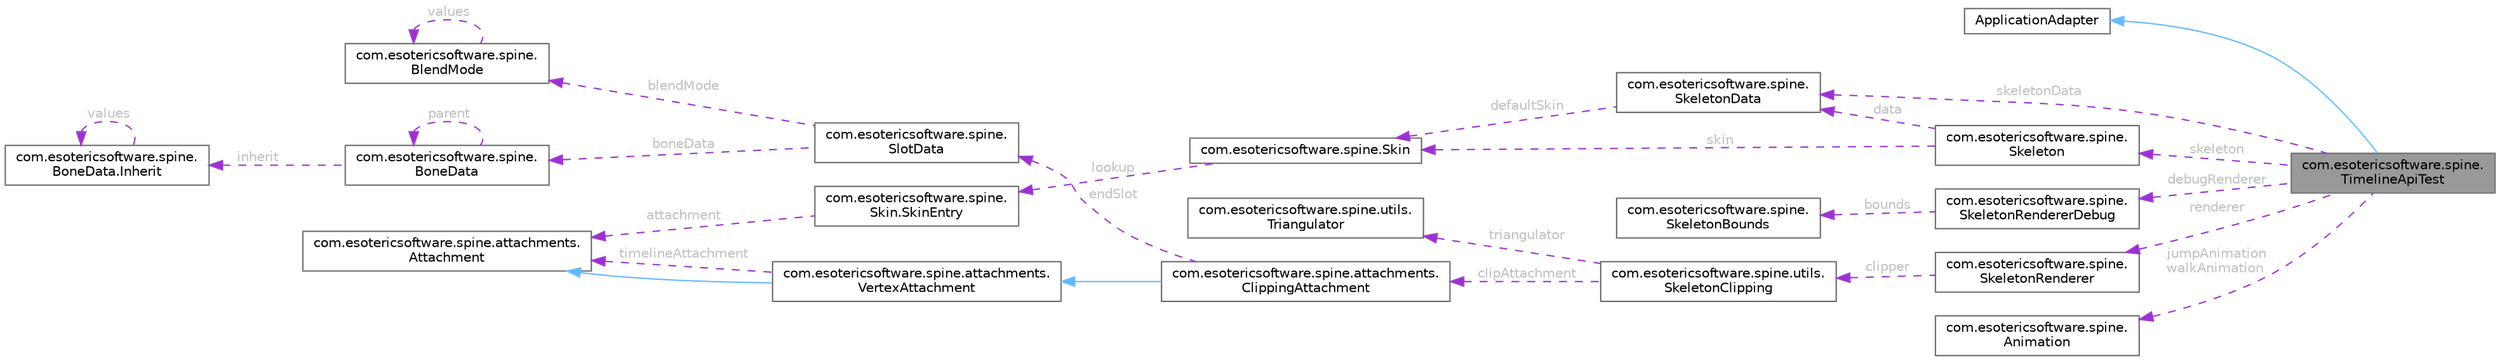 digraph "com.esotericsoftware.spine.TimelineApiTest"
{
 // LATEX_PDF_SIZE
  bgcolor="transparent";
  edge [fontname=Helvetica,fontsize=10,labelfontname=Helvetica,labelfontsize=10];
  node [fontname=Helvetica,fontsize=10,shape=box,height=0.2,width=0.4];
  rankdir="LR";
  Node1 [id="Node000001",label="com.esotericsoftware.spine.\lTimelineApiTest",height=0.2,width=0.4,color="gray40", fillcolor="grey60", style="filled", fontcolor="black",tooltip=" "];
  Node2 -> Node1 [id="edge26_Node000001_Node000002",dir="back",color="steelblue1",style="solid",tooltip=" "];
  Node2 [id="Node000002",label="ApplicationAdapter",height=0.2,width=0.4,color="gray40", fillcolor="white", style="filled",tooltip=" "];
  Node3 -> Node1 [id="edge27_Node000001_Node000003",dir="back",color="darkorchid3",style="dashed",tooltip=" ",label=" renderer",fontcolor="grey" ];
  Node3 [id="Node000003",label="com.esotericsoftware.spine.\lSkeletonRenderer",height=0.2,width=0.4,color="gray40", fillcolor="white", style="filled",URL="$classcom_1_1esotericsoftware_1_1spine_1_1_skeleton_renderer.html",tooltip=" "];
  Node4 -> Node3 [id="edge28_Node000003_Node000004",dir="back",color="darkorchid3",style="dashed",tooltip=" ",label=" clipper",fontcolor="grey" ];
  Node4 [id="Node000004",label="com.esotericsoftware.spine.utils.\lSkeletonClipping",height=0.2,width=0.4,color="gray40", fillcolor="white", style="filled",URL="$classcom_1_1esotericsoftware_1_1spine_1_1utils_1_1_skeleton_clipping.html",tooltip=" "];
  Node5 -> Node4 [id="edge29_Node000004_Node000005",dir="back",color="darkorchid3",style="dashed",tooltip=" ",label=" triangulator",fontcolor="grey" ];
  Node5 [id="Node000005",label="com.esotericsoftware.spine.utils.\lTriangulator",height=0.2,width=0.4,color="gray40", fillcolor="white", style="filled",URL="$classcom_1_1esotericsoftware_1_1spine_1_1utils_1_1_triangulator.html",tooltip=" "];
  Node6 -> Node4 [id="edge30_Node000004_Node000006",dir="back",color="darkorchid3",style="dashed",tooltip=" ",label=" clipAttachment",fontcolor="grey" ];
  Node6 [id="Node000006",label="com.esotericsoftware.spine.attachments.\lClippingAttachment",height=0.2,width=0.4,color="gray40", fillcolor="white", style="filled",URL="$classcom_1_1esotericsoftware_1_1spine_1_1attachments_1_1_clipping_attachment.html",tooltip=" "];
  Node7 -> Node6 [id="edge31_Node000006_Node000007",dir="back",color="steelblue1",style="solid",tooltip=" "];
  Node7 [id="Node000007",label="com.esotericsoftware.spine.attachments.\lVertexAttachment",height=0.2,width=0.4,color="gray40", fillcolor="white", style="filled",URL="$classcom_1_1esotericsoftware_1_1spine_1_1attachments_1_1_vertex_attachment.html",tooltip=" "];
  Node8 -> Node7 [id="edge32_Node000007_Node000008",dir="back",color="steelblue1",style="solid",tooltip=" "];
  Node8 [id="Node000008",label="com.esotericsoftware.spine.attachments.\lAttachment",height=0.2,width=0.4,color="gray40", fillcolor="white", style="filled",URL="$classcom_1_1esotericsoftware_1_1spine_1_1attachments_1_1_attachment.html",tooltip=" "];
  Node8 -> Node7 [id="edge33_Node000007_Node000008",dir="back",color="darkorchid3",style="dashed",tooltip=" ",label=" timelineAttachment",fontcolor="grey" ];
  Node9 -> Node6 [id="edge34_Node000006_Node000009",dir="back",color="darkorchid3",style="dashed",tooltip=" ",label=" endSlot",fontcolor="grey" ];
  Node9 [id="Node000009",label="com.esotericsoftware.spine.\lSlotData",height=0.2,width=0.4,color="gray40", fillcolor="white", style="filled",URL="$classcom_1_1esotericsoftware_1_1spine_1_1_slot_data.html",tooltip=" "];
  Node10 -> Node9 [id="edge35_Node000009_Node000010",dir="back",color="darkorchid3",style="dashed",tooltip=" ",label=" boneData",fontcolor="grey" ];
  Node10 [id="Node000010",label="com.esotericsoftware.spine.\lBoneData",height=0.2,width=0.4,color="gray40", fillcolor="white", style="filled",URL="$classcom_1_1esotericsoftware_1_1spine_1_1_bone_data.html",tooltip=" "];
  Node10 -> Node10 [id="edge36_Node000010_Node000010",dir="back",color="darkorchid3",style="dashed",tooltip=" ",label=" parent",fontcolor="grey" ];
  Node11 -> Node10 [id="edge37_Node000010_Node000011",dir="back",color="darkorchid3",style="dashed",tooltip=" ",label=" inherit",fontcolor="grey" ];
  Node11 [id="Node000011",label="com.esotericsoftware.spine.\lBoneData.Inherit",height=0.2,width=0.4,color="gray40", fillcolor="white", style="filled",URL="$enumcom_1_1esotericsoftware_1_1spine_1_1_bone_data_1_1_inherit.html",tooltip=" "];
  Node11 -> Node11 [id="edge38_Node000011_Node000011",dir="back",color="darkorchid3",style="dashed",tooltip=" ",label=" values",fontcolor="grey" ];
  Node12 -> Node9 [id="edge39_Node000009_Node000012",dir="back",color="darkorchid3",style="dashed",tooltip=" ",label=" blendMode",fontcolor="grey" ];
  Node12 [id="Node000012",label="com.esotericsoftware.spine.\lBlendMode",height=0.2,width=0.4,color="gray40", fillcolor="white", style="filled",URL="$enumcom_1_1esotericsoftware_1_1spine_1_1_blend_mode.html",tooltip=" "];
  Node12 -> Node12 [id="edge40_Node000012_Node000012",dir="back",color="darkorchid3",style="dashed",tooltip=" ",label=" values",fontcolor="grey" ];
  Node13 -> Node1 [id="edge41_Node000001_Node000013",dir="back",color="darkorchid3",style="dashed",tooltip=" ",label=" debugRenderer",fontcolor="grey" ];
  Node13 [id="Node000013",label="com.esotericsoftware.spine.\lSkeletonRendererDebug",height=0.2,width=0.4,color="gray40", fillcolor="white", style="filled",URL="$classcom_1_1esotericsoftware_1_1spine_1_1_skeleton_renderer_debug.html",tooltip=" "];
  Node14 -> Node13 [id="edge42_Node000013_Node000014",dir="back",color="darkorchid3",style="dashed",tooltip=" ",label=" bounds",fontcolor="grey" ];
  Node14 [id="Node000014",label="com.esotericsoftware.spine.\lSkeletonBounds",height=0.2,width=0.4,color="gray40", fillcolor="white", style="filled",URL="$classcom_1_1esotericsoftware_1_1spine_1_1_skeleton_bounds.html",tooltip=" "];
  Node15 -> Node1 [id="edge43_Node000001_Node000015",dir="back",color="darkorchid3",style="dashed",tooltip=" ",label=" skeletonData",fontcolor="grey" ];
  Node15 [id="Node000015",label="com.esotericsoftware.spine.\lSkeletonData",height=0.2,width=0.4,color="gray40", fillcolor="white", style="filled",URL="$classcom_1_1esotericsoftware_1_1spine_1_1_skeleton_data.html",tooltip=" "];
  Node16 -> Node15 [id="edge44_Node000015_Node000016",dir="back",color="darkorchid3",style="dashed",tooltip=" ",label=" defaultSkin",fontcolor="grey" ];
  Node16 [id="Node000016",label="com.esotericsoftware.spine.Skin",height=0.2,width=0.4,color="gray40", fillcolor="white", style="filled",URL="$classcom_1_1esotericsoftware_1_1spine_1_1_skin.html",tooltip=" "];
  Node17 -> Node16 [id="edge45_Node000016_Node000017",dir="back",color="darkorchid3",style="dashed",tooltip=" ",label=" lookup",fontcolor="grey" ];
  Node17 [id="Node000017",label="com.esotericsoftware.spine.\lSkin.SkinEntry",height=0.2,width=0.4,color="gray40", fillcolor="white", style="filled",URL="$classcom_1_1esotericsoftware_1_1spine_1_1_skin_1_1_skin_entry.html",tooltip=" "];
  Node8 -> Node17 [id="edge46_Node000017_Node000008",dir="back",color="darkorchid3",style="dashed",tooltip=" ",label=" attachment",fontcolor="grey" ];
  Node18 -> Node1 [id="edge47_Node000001_Node000018",dir="back",color="darkorchid3",style="dashed",tooltip=" ",label=" skeleton",fontcolor="grey" ];
  Node18 [id="Node000018",label="com.esotericsoftware.spine.\lSkeleton",height=0.2,width=0.4,color="gray40", fillcolor="white", style="filled",URL="$classcom_1_1esotericsoftware_1_1spine_1_1_skeleton.html",tooltip=" "];
  Node15 -> Node18 [id="edge48_Node000018_Node000015",dir="back",color="darkorchid3",style="dashed",tooltip=" ",label=" data",fontcolor="grey" ];
  Node16 -> Node18 [id="edge49_Node000018_Node000016",dir="back",color="darkorchid3",style="dashed",tooltip=" ",label=" skin",fontcolor="grey" ];
  Node19 -> Node1 [id="edge50_Node000001_Node000019",dir="back",color="darkorchid3",style="dashed",tooltip=" ",label=" jumpAnimation\nwalkAnimation",fontcolor="grey" ];
  Node19 [id="Node000019",label="com.esotericsoftware.spine.\lAnimation",height=0.2,width=0.4,color="gray40", fillcolor="white", style="filled",URL="$classcom_1_1esotericsoftware_1_1spine_1_1_animation.html",tooltip=" "];
}

